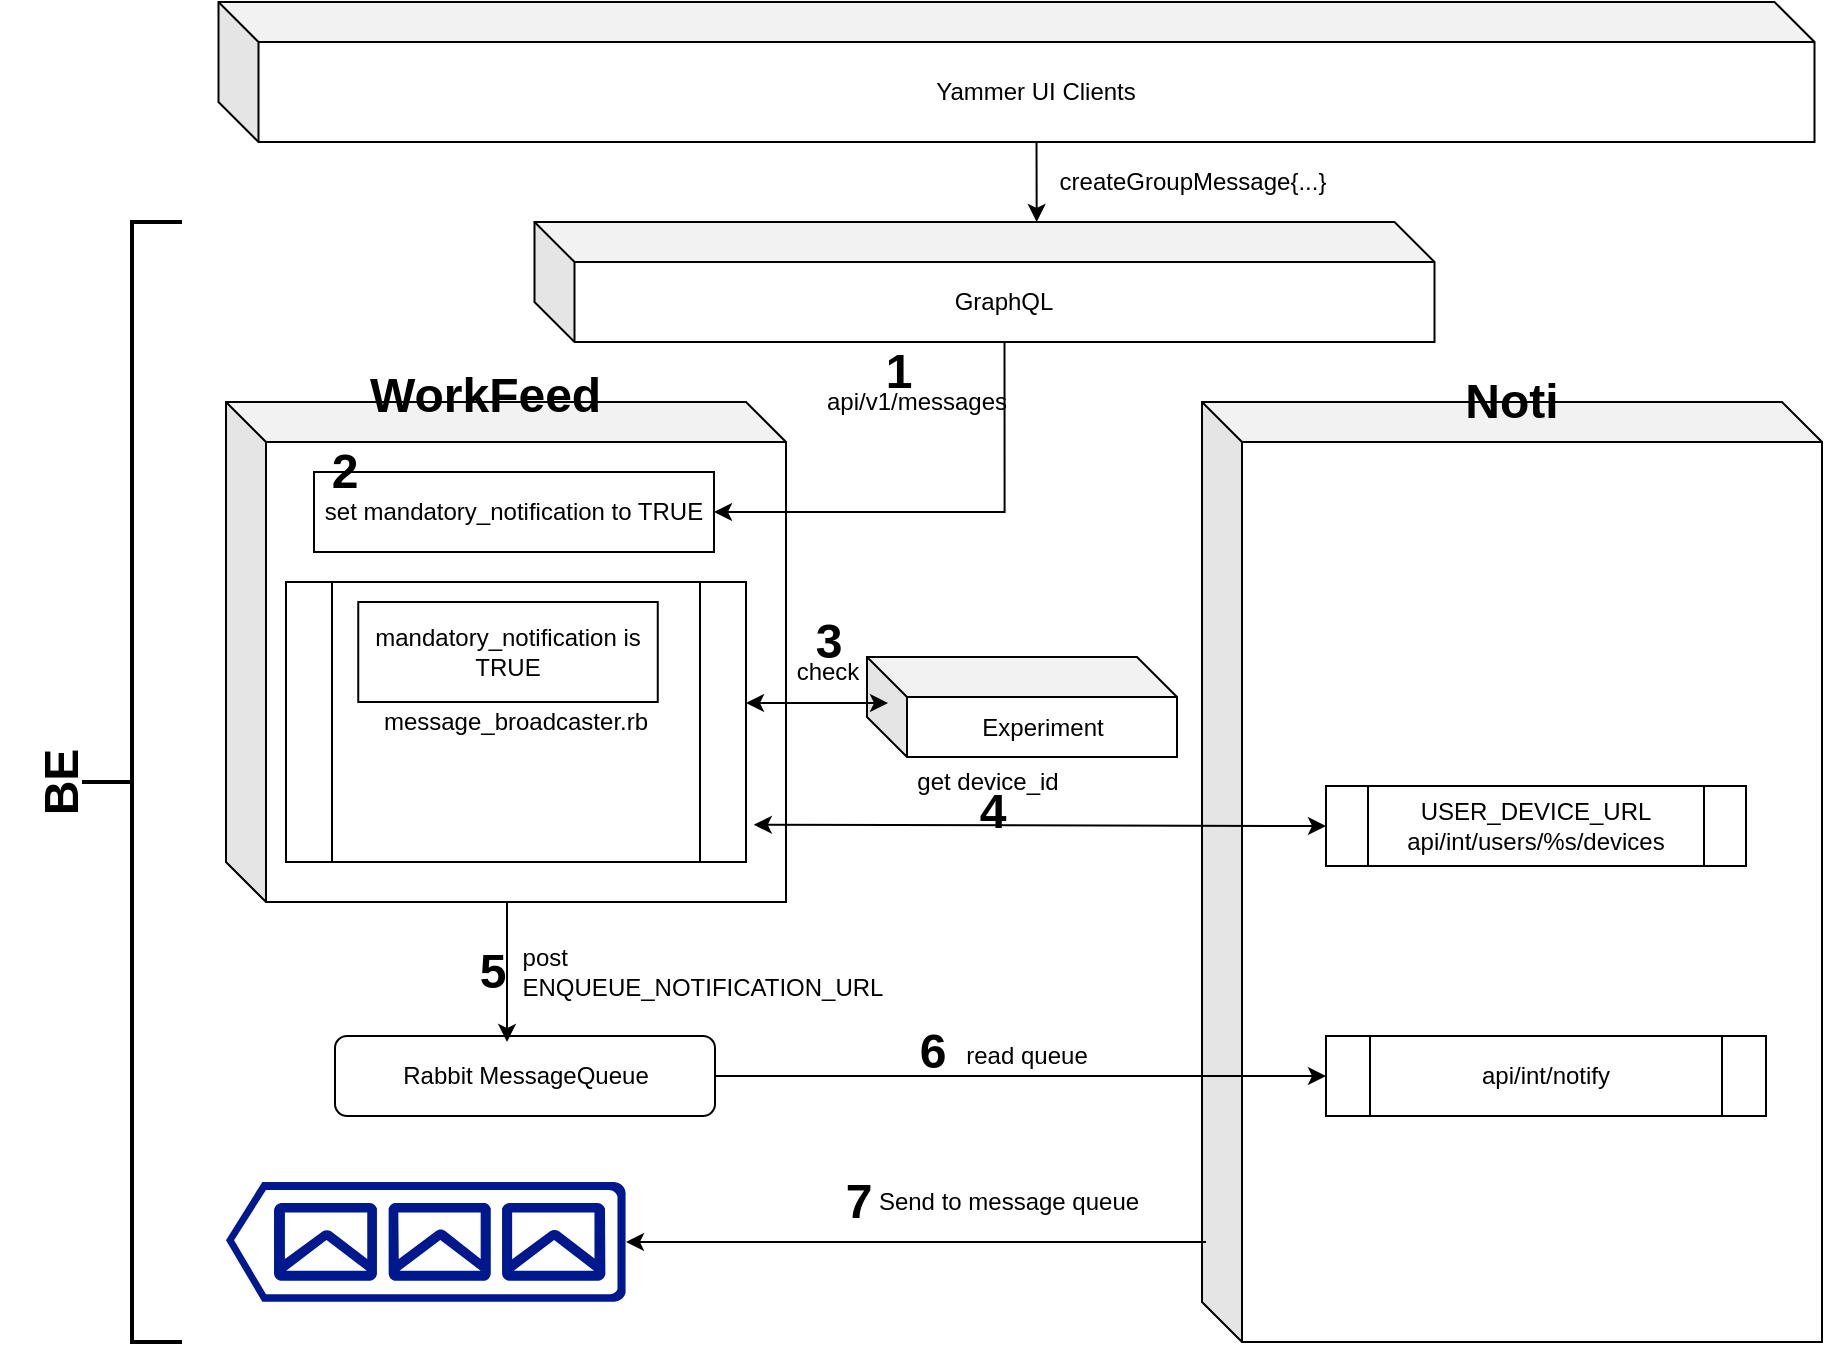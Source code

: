 <mxfile version="13.8.1" type="github">
  <diagram id="DsH7vl033mQIY3K4GyW0" name="Page-1">
    <mxGraphModel dx="2654" dy="2231" grid="1" gridSize="10" guides="1" tooltips="1" connect="1" arrows="1" fold="1" page="1" pageScale="1" pageWidth="850" pageHeight="1100" math="0" shadow="0">
      <root>
        <mxCell id="0" />
        <mxCell id="1" parent="0" />
        <mxCell id="VUVvk97_Cy0lgHLT0rKq-1" value="" style="shape=cube;whiteSpace=wrap;html=1;boundedLbl=1;backgroundOutline=1;darkOpacity=0.05;darkOpacity2=0.1;" parent="1" vertex="1">
          <mxGeometry x="-418" y="-150" width="280" height="250" as="geometry" />
        </mxCell>
        <mxCell id="VUVvk97_Cy0lgHLT0rKq-4" value="&lt;span style=&quot;white-space: normal&quot;&gt;message_broadcaster.rb&lt;/span&gt;" style="shape=process;whiteSpace=wrap;html=1;backgroundOutline=1;" parent="1" vertex="1">
          <mxGeometry x="-388" y="-60" width="230" height="140" as="geometry" />
        </mxCell>
        <mxCell id="VUVvk97_Cy0lgHLT0rKq-10" value="" style="shape=cube;whiteSpace=wrap;html=1;boundedLbl=1;backgroundOutline=1;darkOpacity=0.05;darkOpacity2=0.1;" parent="1" vertex="1">
          <mxGeometry x="70" y="-150" width="310" height="470" as="geometry" />
        </mxCell>
        <mxCell id="VUVvk97_Cy0lgHLT0rKq-5" value="USER_DEVICE_URL api/int/users/%s/devices" style="shape=process;whiteSpace=wrap;html=1;backgroundOutline=1;" parent="1" vertex="1">
          <mxGeometry x="132" y="42" width="210" height="40" as="geometry" />
        </mxCell>
        <mxCell id="VUVvk97_Cy0lgHLT0rKq-7" value="" style="endArrow=classic;startArrow=classic;html=1;entryX=1.017;entryY=0.867;entryDx=0;entryDy=0;exitX=0;exitY=0.5;exitDx=0;exitDy=0;entryPerimeter=0;" parent="1" source="VUVvk97_Cy0lgHLT0rKq-5" target="VUVvk97_Cy0lgHLT0rKq-4" edge="1">
          <mxGeometry width="50" height="50" relative="1" as="geometry">
            <mxPoint x="-28" y="230" as="sourcePoint" />
            <mxPoint x="22" y="180" as="targetPoint" />
            <Array as="points" />
          </mxGeometry>
        </mxCell>
        <mxCell id="VUVvk97_Cy0lgHLT0rKq-12" value="get device_id" style="text;html=1;strokeColor=none;fillColor=none;align=center;verticalAlign=middle;whiteSpace=wrap;rounded=0;" parent="1" vertex="1">
          <mxGeometry x="-87" y="30" width="100" height="20" as="geometry" />
        </mxCell>
        <mxCell id="VUVvk97_Cy0lgHLT0rKq-16" value="&lt;h1&gt;&lt;b&gt;WorkFeed&lt;/b&gt;&lt;/h1&gt;" style="text;html=1;" parent="1" vertex="1">
          <mxGeometry x="-348" y="-190" width="220" height="50" as="geometry" />
        </mxCell>
        <mxCell id="VUVvk97_Cy0lgHLT0rKq-19" value="&lt;h1&gt;&lt;b&gt;Noti&lt;/b&gt;&lt;/h1&gt;" style="text;html=1;strokeColor=none;fillColor=none;align=center;verticalAlign=middle;whiteSpace=wrap;rounded=0;" parent="1" vertex="1">
          <mxGeometry x="165" y="-170" width="120" height="40" as="geometry" />
        </mxCell>
        <mxCell id="VUVvk97_Cy0lgHLT0rKq-21" value="Experiment" style="shape=cube;whiteSpace=wrap;html=1;boundedLbl=1;backgroundOutline=1;darkOpacity=0.05;darkOpacity2=0.1;" parent="1" vertex="1">
          <mxGeometry x="-97.5" y="-22.5" width="155" height="50" as="geometry" />
        </mxCell>
        <mxCell id="VUVvk97_Cy0lgHLT0rKq-23" value="" style="endArrow=classic;startArrow=classic;html=1;" parent="1" edge="1">
          <mxGeometry width="50" height="50" relative="1" as="geometry">
            <mxPoint x="-158" y="0.5" as="sourcePoint" />
            <mxPoint x="-87" y="0.5" as="targetPoint" />
          </mxGeometry>
        </mxCell>
        <mxCell id="VUVvk97_Cy0lgHLT0rKq-24" value="check" style="text;html=1;strokeColor=none;fillColor=none;align=center;verticalAlign=middle;whiteSpace=wrap;rounded=0;" parent="1" vertex="1">
          <mxGeometry x="-137" y="-25.5" width="40" height="20" as="geometry" />
        </mxCell>
        <mxCell id="VUVvk97_Cy0lgHLT0rKq-25" value="mandatory_notification&amp;nbsp;is TRUE" style="rounded=0;whiteSpace=wrap;html=1;" parent="1" vertex="1">
          <mxGeometry x="-351.87" y="-50" width="149.75" height="50" as="geometry" />
        </mxCell>
        <mxCell id="VUVvk97_Cy0lgHLT0rKq-31" value="" style="aspect=fixed;pointerEvents=1;shadow=0;dashed=0;html=1;strokeColor=none;labelPosition=center;verticalLabelPosition=bottom;verticalAlign=top;align=center;fillColor=#00188D;shape=mxgraph.azure.queue_generic;direction=west;" parent="1" vertex="1">
          <mxGeometry x="-418" y="240" width="200" height="60" as="geometry" />
        </mxCell>
        <mxCell id="VUVvk97_Cy0lgHLT0rKq-32" value="Rabbit MessageQueue" style="rounded=1;whiteSpace=wrap;html=1;" parent="1" vertex="1">
          <mxGeometry x="-363.5" y="167" width="190" height="40" as="geometry" />
        </mxCell>
        <mxCell id="VUVvk97_Cy0lgHLT0rKq-42" value="&lt;span style=&quot;text-align: left&quot;&gt;api/int/notify&lt;/span&gt;" style="shape=process;whiteSpace=wrap;html=1;backgroundOutline=1;" parent="1" vertex="1">
          <mxGeometry x="132" y="167" width="220" height="40" as="geometry" />
        </mxCell>
        <mxCell id="VUVvk97_Cy0lgHLT0rKq-44" value="" style="endArrow=classic;html=1;exitX=1;exitY=0.5;exitDx=0;exitDy=0;entryX=0;entryY=0.5;entryDx=0;entryDy=0;" parent="1" source="VUVvk97_Cy0lgHLT0rKq-32" target="VUVvk97_Cy0lgHLT0rKq-42" edge="1">
          <mxGeometry width="50" height="50" relative="1" as="geometry">
            <mxPoint x="-28" y="137" as="sourcePoint" />
            <mxPoint x="52" y="187" as="targetPoint" />
          </mxGeometry>
        </mxCell>
        <mxCell id="VUVvk97_Cy0lgHLT0rKq-47" value="" style="endArrow=classic;html=1;entryX=0;entryY=0.5;entryDx=0;entryDy=0;entryPerimeter=0;" parent="1" target="VUVvk97_Cy0lgHLT0rKq-31" edge="1">
          <mxGeometry width="50" height="50" relative="1" as="geometry">
            <mxPoint x="72" y="270" as="sourcePoint" />
            <mxPoint x="122" y="220" as="targetPoint" />
          </mxGeometry>
        </mxCell>
        <mxCell id="VUVvk97_Cy0lgHLT0rKq-48" value="Send to message queue" style="text;html=1;align=center;verticalAlign=middle;resizable=0;points=[];autosize=1;" parent="1" vertex="1">
          <mxGeometry x="-102" y="240" width="150" height="20" as="geometry" />
        </mxCell>
        <mxCell id="VUVvk97_Cy0lgHLT0rKq-49" value="&lt;div style=&quot;text-align: left&quot;&gt;&lt;span&gt;post&amp;nbsp;&lt;/span&gt;&lt;/div&gt;&lt;span&gt;&lt;div style=&quot;text-align: left&quot;&gt;&lt;span&gt;ENQUEUE_NOTIFICATION_URL&lt;/span&gt;&lt;/div&gt;&lt;/span&gt;" style="text;html=1;align=center;verticalAlign=middle;resizable=0;points=[];autosize=1;" parent="1" vertex="1">
          <mxGeometry x="-280" y="120" width="200" height="30" as="geometry" />
        </mxCell>
        <mxCell id="VUVvk97_Cy0lgHLT0rKq-50" value="&lt;h1&gt;1&lt;/h1&gt;" style="text;html=1;align=center;verticalAlign=middle;resizable=0;points=[];autosize=1;" parent="1" vertex="1">
          <mxGeometry x="-97" y="-190" width="30" height="50" as="geometry" />
        </mxCell>
        <mxCell id="VUVvk97_Cy0lgHLT0rKq-56" value="&lt;h1&gt;3&lt;/h1&gt;" style="text;html=1;align=center;verticalAlign=middle;resizable=0;points=[];autosize=1;" parent="1" vertex="1">
          <mxGeometry x="-132" y="-55.5" width="30" height="50" as="geometry" />
        </mxCell>
        <mxCell id="VUVvk97_Cy0lgHLT0rKq-58" value="&lt;h1&gt;4&lt;/h1&gt;" style="text;html=1;align=center;verticalAlign=middle;resizable=0;points=[];autosize=1;" parent="1" vertex="1">
          <mxGeometry x="-50" y="30" width="30" height="50" as="geometry" />
        </mxCell>
        <mxCell id="VUVvk97_Cy0lgHLT0rKq-59" value="&lt;h1&gt;5&lt;/h1&gt;" style="text;html=1;align=center;verticalAlign=middle;resizable=0;points=[];autosize=1;" parent="1" vertex="1">
          <mxGeometry x="-300" y="110" width="30" height="50" as="geometry" />
        </mxCell>
        <mxCell id="VUVvk97_Cy0lgHLT0rKq-62" value="read queue" style="text;html=1;align=center;verticalAlign=middle;resizable=0;points=[];autosize=1;" parent="1" vertex="1">
          <mxGeometry x="-58" y="167" width="80" height="20" as="geometry" />
        </mxCell>
        <mxCell id="VUVvk97_Cy0lgHLT0rKq-63" value="&lt;h1&gt;6&lt;/h1&gt;" style="text;html=1;align=center;verticalAlign=middle;resizable=0;points=[];autosize=1;" parent="1" vertex="1">
          <mxGeometry x="-80" y="150" width="30" height="50" as="geometry" />
        </mxCell>
        <mxCell id="MLjjg7UomqqMNO4sK_RP-5" value="&lt;h1&gt;BE&lt;/h1&gt;" style="text;html=1;strokeColor=none;fillColor=none;align=center;verticalAlign=middle;whiteSpace=wrap;rounded=0;rotation=270;" parent="1" vertex="1">
          <mxGeometry x="-520" y="30" width="40" height="20" as="geometry" />
        </mxCell>
        <mxCell id="MLjjg7UomqqMNO4sK_RP-6" value="" style="strokeWidth=2;html=1;shape=mxgraph.flowchart.annotation_2;align=left;labelPosition=right;pointerEvents=1;" parent="1" vertex="1">
          <mxGeometry x="-490" y="-240" width="50" height="560" as="geometry" />
        </mxCell>
        <mxCell id="MLjjg7UomqqMNO4sK_RP-14" style="edgeStyle=orthogonalEdgeStyle;rounded=0;orthogonalLoop=1;jettySize=auto;html=1;exitX=0;exitY=0;exitDx=409;exitDy=70;exitPerimeter=0;entryX=0.558;entryY=0;entryDx=0;entryDy=0;entryPerimeter=0;" parent="1" source="MLjjg7UomqqMNO4sK_RP-10" target="MLjjg7UomqqMNO4sK_RP-12" edge="1">
          <mxGeometry relative="1" as="geometry" />
        </mxCell>
        <mxCell id="MLjjg7UomqqMNO4sK_RP-10" value="Yammer UI Clients" style="shape=cube;whiteSpace=wrap;html=1;boundedLbl=1;backgroundOutline=1;darkOpacity=0.05;darkOpacity2=0.1;" parent="1" vertex="1">
          <mxGeometry x="-421.75" y="-350" width="798" height="70" as="geometry" />
        </mxCell>
        <mxCell id="MLjjg7UomqqMNO4sK_RP-20" style="edgeStyle=orthogonalEdgeStyle;rounded=0;orthogonalLoop=1;jettySize=auto;html=1;exitX=0;exitY=0;exitDx=235;exitDy=60;exitPerimeter=0;entryX=1;entryY=0.5;entryDx=0;entryDy=0;" parent="1" source="MLjjg7UomqqMNO4sK_RP-12" target="MLjjg7UomqqMNO4sK_RP-18" edge="1">
          <mxGeometry relative="1" as="geometry" />
        </mxCell>
        <mxCell id="MLjjg7UomqqMNO4sK_RP-12" value="GraphQL" style="shape=cube;whiteSpace=wrap;html=1;boundedLbl=1;backgroundOutline=1;darkOpacity=0.05;darkOpacity2=0.1;" parent="1" vertex="1">
          <mxGeometry x="-263.75" y="-240" width="450" height="60" as="geometry" />
        </mxCell>
        <mxCell id="MLjjg7UomqqMNO4sK_RP-17" value="createGroupMessage{...}" style="text;html=1;align=center;verticalAlign=middle;resizable=0;points=[];autosize=1;" parent="1" vertex="1">
          <mxGeometry x="-10" y="-270" width="150" height="20" as="geometry" />
        </mxCell>
        <mxCell id="MLjjg7UomqqMNO4sK_RP-18" value="&lt;span&gt;set mandatory_notification to TRUE&lt;/span&gt;" style="whiteSpace=wrap;html=1;" parent="1" vertex="1">
          <mxGeometry x="-374" y="-115" width="200" height="40" as="geometry" />
        </mxCell>
        <mxCell id="MLjjg7UomqqMNO4sK_RP-21" value="api/v1/messages" style="text;html=1;align=center;verticalAlign=middle;resizable=0;points=[];autosize=1;" parent="1" vertex="1">
          <mxGeometry x="-128" y="-160" width="110" height="20" as="geometry" />
        </mxCell>
        <mxCell id="MLjjg7UomqqMNO4sK_RP-26" value="" style="endArrow=classic;html=1;" parent="1" edge="1">
          <mxGeometry width="50" height="50" relative="1" as="geometry">
            <mxPoint x="-277.49" y="100" as="sourcePoint" />
            <mxPoint x="-277.49" y="170" as="targetPoint" />
          </mxGeometry>
        </mxCell>
        <mxCell id="VUVvk97_Cy0lgHLT0rKq-55" value="&lt;h1&gt;2&lt;/h1&gt;" style="text;html=1;align=center;verticalAlign=middle;resizable=0;points=[];autosize=1;" parent="1" vertex="1">
          <mxGeometry x="-374" y="-140" width="30" height="50" as="geometry" />
        </mxCell>
        <mxCell id="MLjjg7UomqqMNO4sK_RP-30" value="&lt;h1&gt;7&lt;/h1&gt;" style="text;html=1;align=center;verticalAlign=middle;resizable=0;points=[];autosize=1;" parent="1" vertex="1">
          <mxGeometry x="-117" y="225" width="30" height="50" as="geometry" />
        </mxCell>
      </root>
    </mxGraphModel>
  </diagram>
</mxfile>
